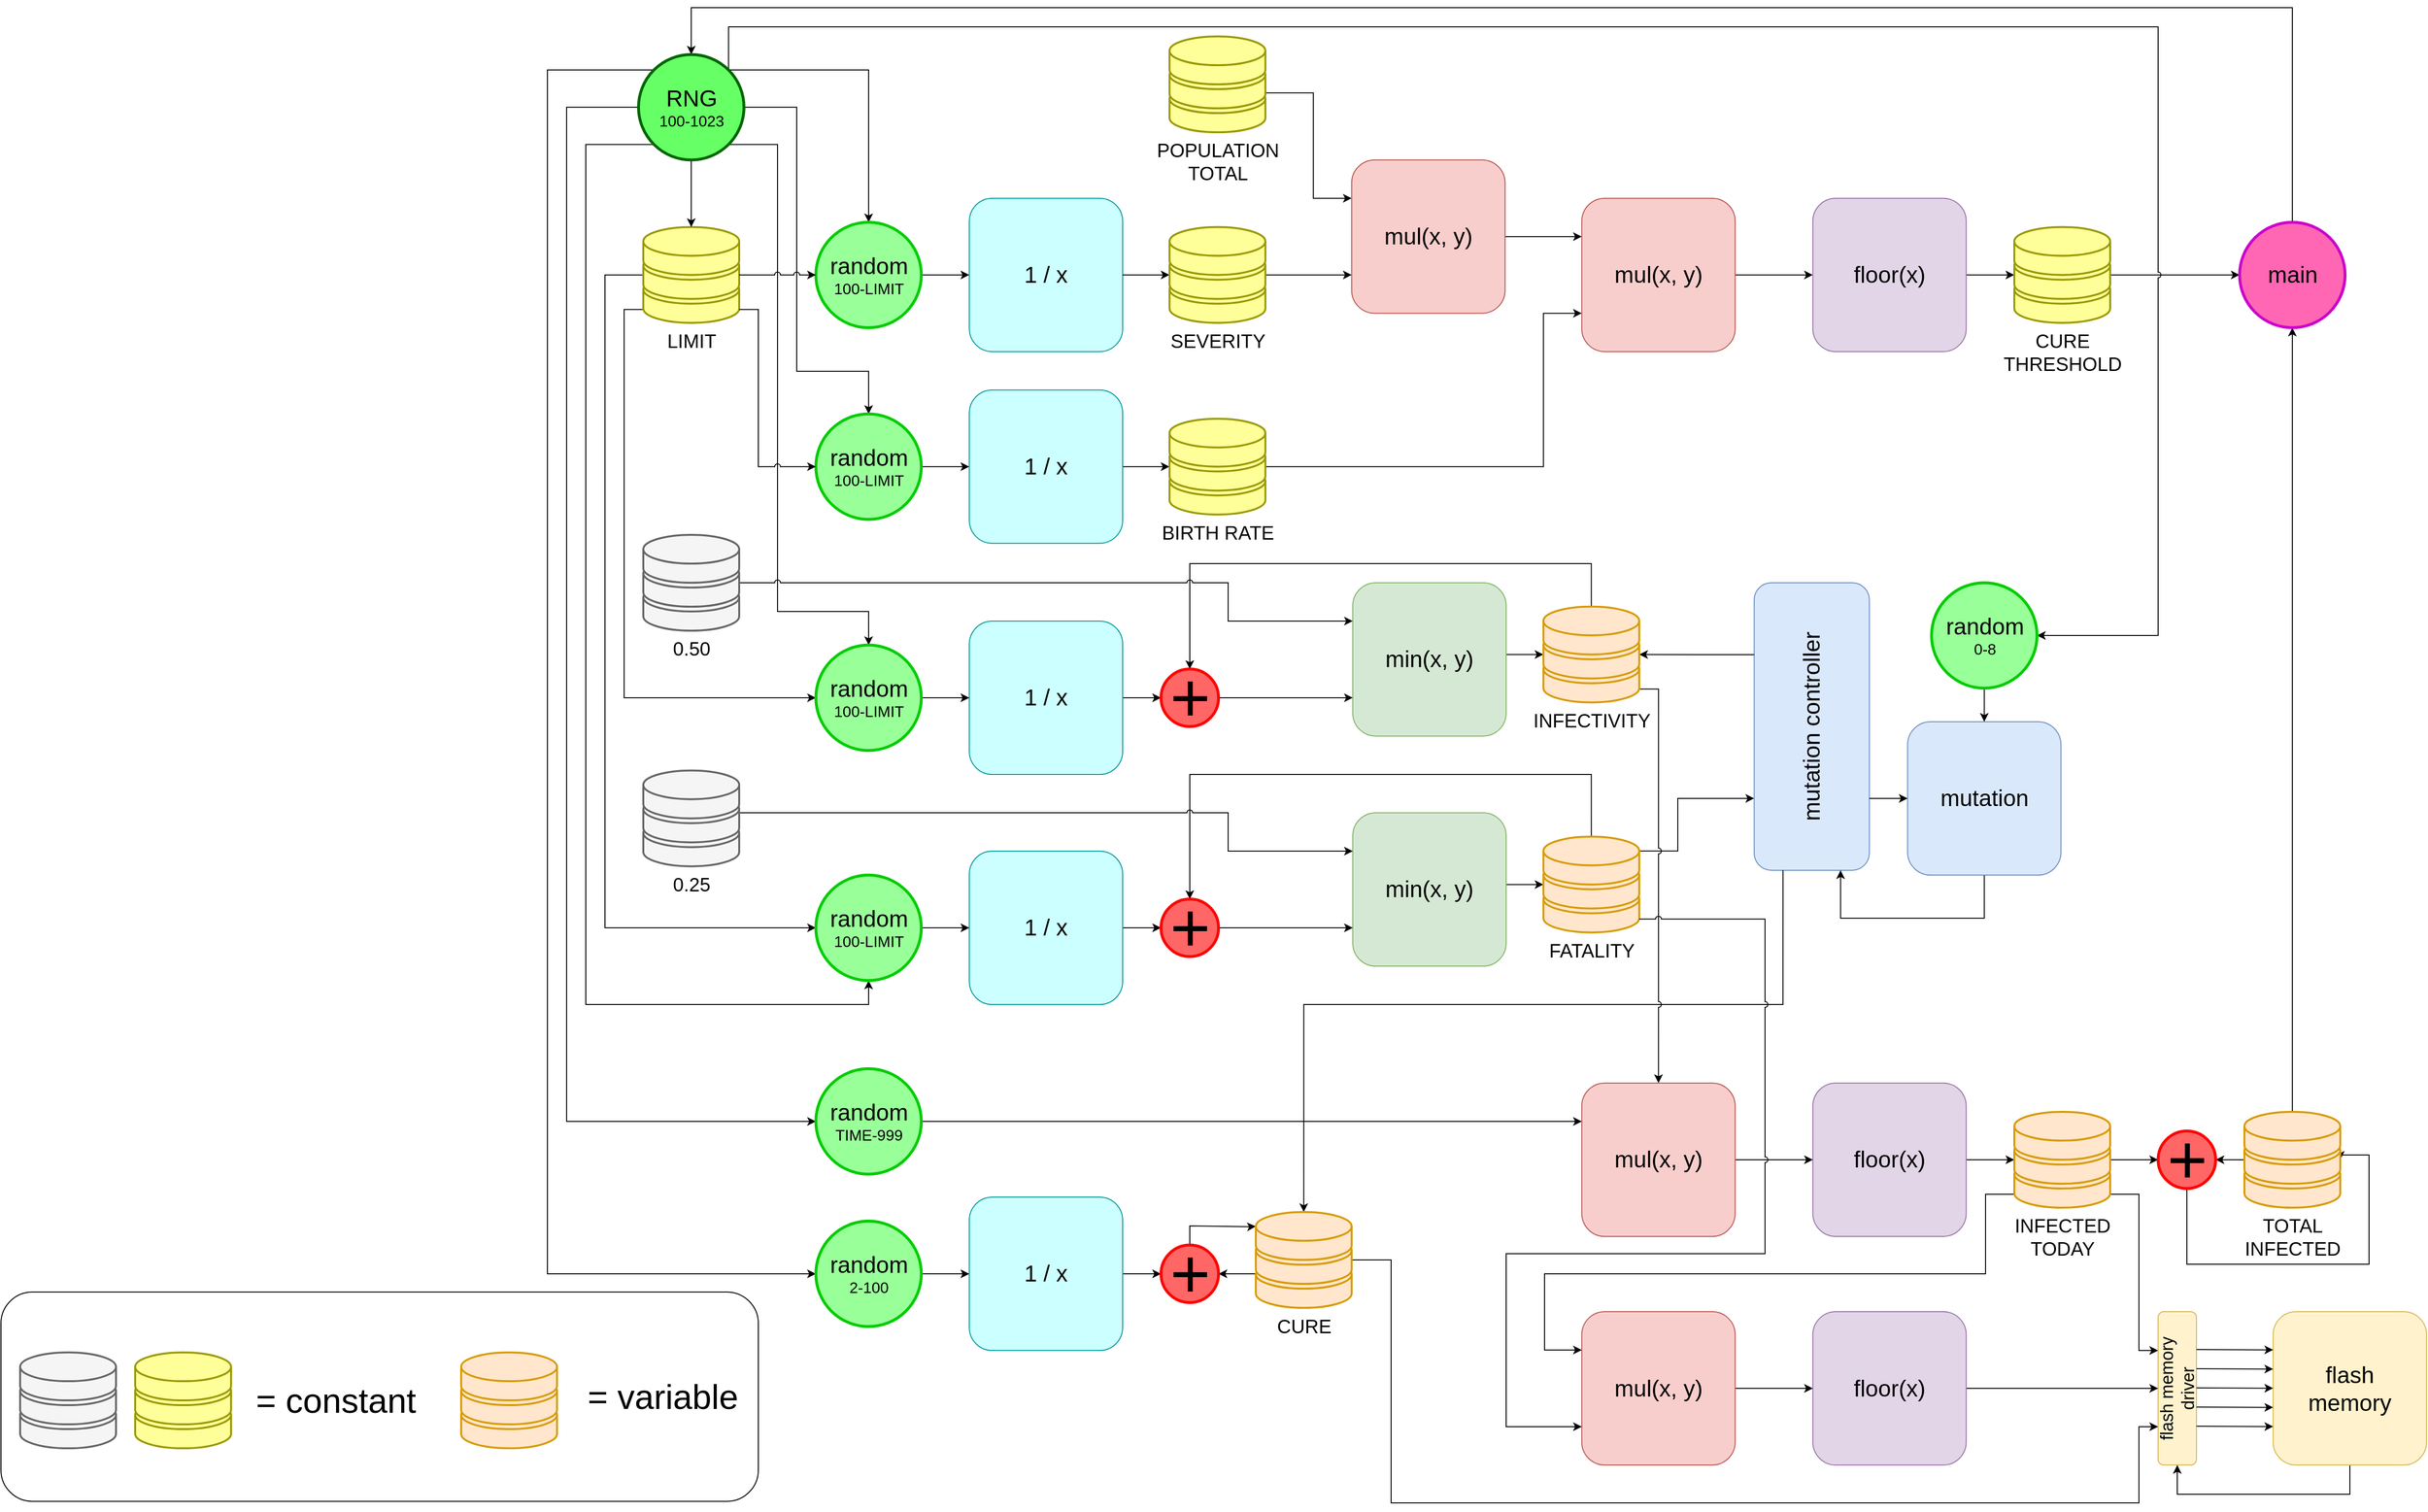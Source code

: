 <mxfile version="12.6.5" type="device"><diagram name="Page-1" id="e56a1550-8fbb-45ad-956c-1786394a9013"><mxGraphModel dx="4655" dy="2063" grid="1" gridSize="10" guides="1" tooltips="1" connect="1" arrows="1" fold="1" page="1" pageScale="1" pageWidth="1100" pageHeight="850" background="#ffffff" math="0" shadow="0"><root><mxCell id="0"/><mxCell id="1" parent="0"/><mxCell id="3B4osz8SdGGkY7nTmHvU-7" value="" style="rounded=1;whiteSpace=wrap;html=1;" parent="1" vertex="1"><mxGeometry x="-530" y="1380" width="790" height="218.36" as="geometry"/></mxCell><mxCell id="XnqQiqlEkoQonZ91fanc-149" style="edgeStyle=orthogonalEdgeStyle;rounded=0;jumpStyle=arc;orthogonalLoop=1;jettySize=auto;html=1;exitX=1;exitY=0.15;exitDx=0;exitDy=0;entryX=0;entryY=0.75;entryDx=0;entryDy=0;exitPerimeter=0;" parent="1" source="Aix3yjKiYtMsXv9S9Mhn-30" target="XnqQiqlEkoQonZ91fanc-95" edge="1"><mxGeometry relative="1" as="geometry"><mxPoint x="1188.83" y="954.96" as="sourcePoint"/><Array as="points"><mxPoint x="1219" y="920"/><mxPoint x="1219" y="865"/></Array></mxGeometry></mxCell><mxCell id="XnqQiqlEkoQonZ91fanc-129" value="&lt;font style=&quot;font-size: 18px&quot;&gt;flash memory driver&lt;/font&gt;" style="rounded=1;whiteSpace=wrap;html=1;strokeColor=#d6b656;horizontal=0;fillColor=#fff2cc;" parent="1" vertex="1"><mxGeometry x="1720" y="1400.53" width="40" height="160" as="geometry"/></mxCell><mxCell id="XnqQiqlEkoQonZ91fanc-95" value="&lt;font style=&quot;font-size: 24px&quot;&gt;mutation controller&lt;/font&gt;" style="rounded=1;whiteSpace=wrap;html=1;strokeColor=#6c8ebf;horizontal=0;fillColor=#dae8fc;" parent="1" vertex="1"><mxGeometry x="1298.69" y="639.96" width="120.14" height="300" as="geometry"/></mxCell><mxCell id="Rb0bzob2_ngG_hteBXKm-30" style="edgeStyle=orthogonalEdgeStyle;rounded=0;orthogonalLoop=1;jettySize=auto;html=1;exitX=1;exitY=0.5;exitDx=0;exitDy=0;entryX=0;entryY=0.5;entryDx=0;entryDy=0;" parent="1" source="N9gOWPG3bcZSmTcx3eN3-1" target="XnqQiqlEkoQonZ91fanc-129" edge="1"><mxGeometry relative="1" as="geometry"><mxPoint x="1995" y="1476.53" as="targetPoint"/></mxGeometry></mxCell><mxCell id="N9gOWPG3bcZSmTcx3eN3-1" value="&lt;font style=&quot;font-size: 24px&quot;&gt;floor(x)&lt;/font&gt;" style="rounded=1;whiteSpace=wrap;html=1;fillColor=#e1d5e7;strokeColor=#9673a6;" parent="1" vertex="1"><mxGeometry x="1359.86" y="1400.53" width="160" height="160" as="geometry"/></mxCell><mxCell id="N9gOWPG3bcZSmTcx3eN3-3" value="&lt;font style=&quot;font-size: 24px&quot;&gt;1 / x&lt;/font&gt;" style="rounded=1;whiteSpace=wrap;html=1;fillColor=#CCFFFF;strokeColor=#009999;" parent="1" vertex="1"><mxGeometry x="480" y="238.86" width="160" height="160" as="geometry"/></mxCell><mxCell id="XnqQiqlEkoQonZ91fanc-93" style="edgeStyle=orthogonalEdgeStyle;rounded=0;jumpStyle=none;orthogonalLoop=1;jettySize=auto;html=1;exitX=1;exitY=0.5;exitDx=0;exitDy=0;entryX=0;entryY=0.5;entryDx=0;entryDy=0;entryPerimeter=0;" parent="1" source="N9gOWPG3bcZSmTcx3eN3-4" target="Aix3yjKiYtMsXv9S9Mhn-29" edge="1"><mxGeometry relative="1" as="geometry"><mxPoint x="1108.83" y="714.86" as="targetPoint"/><Array as="points"><mxPoint x="1039.83" y="715"/></Array></mxGeometry></mxCell><mxCell id="N9gOWPG3bcZSmTcx3eN3-4" value="&lt;font style=&quot;font-size: 24px&quot;&gt;min(x, y)&lt;/font&gt;" style="rounded=1;whiteSpace=wrap;html=1;fillColor=#d5e8d4;strokeColor=#82b366;" parent="1" vertex="1"><mxGeometry x="880.0" y="639.96" width="160" height="160" as="geometry"/></mxCell><mxCell id="Rb0bzob2_ngG_hteBXKm-36" style="edgeStyle=orthogonalEdgeStyle;rounded=0;orthogonalLoop=1;jettySize=auto;html=1;exitX=1;exitY=0.5;exitDx=0;exitDy=0;entryX=0;entryY=0.5;entryDx=0;entryDy=0;" parent="1" source="N9gOWPG3bcZSmTcx3eN3-5" target="XnqQiqlEkoQonZ91fanc-35" edge="1"><mxGeometry relative="1" as="geometry"><mxPoint x="1518.86" y="308.86" as="targetPoint"/></mxGeometry></mxCell><mxCell id="N9gOWPG3bcZSmTcx3eN3-5" value="&lt;font style=&quot;font-size: 24px&quot;&gt;mul(x, y)&lt;/font&gt;" style="rounded=1;whiteSpace=wrap;html=1;fillColor=#f8cecc;strokeColor=#b85450;" parent="1" vertex="1"><mxGeometry x="1118.86" y="238.86" width="160" height="160" as="geometry"/></mxCell><mxCell id="Rb0bzob2_ngG_hteBXKm-56" style="edgeStyle=orthogonalEdgeStyle;rounded=0;orthogonalLoop=1;jettySize=auto;html=1;exitX=0;exitY=0.25;exitDx=0;exitDy=0;entryX=1;entryY=0.5;entryDx=0;entryDy=0;entryPerimeter=0;" parent="1" source="XnqQiqlEkoQonZ91fanc-95" target="Aix3yjKiYtMsXv9S9Mhn-29" edge="1"><mxGeometry relative="1" as="geometry"><mxPoint x="1188.83" y="690.86" as="targetPoint"/></mxGeometry></mxCell><mxCell id="XnqQiqlEkoQonZ91fanc-90" style="edgeStyle=orthogonalEdgeStyle;rounded=0;jumpStyle=none;orthogonalLoop=1;jettySize=auto;html=1;exitX=0.25;exitY=1;exitDx=0;exitDy=0;entryX=0.5;entryY=0;entryDx=0;entryDy=0;entryPerimeter=0;" parent="1" source="XnqQiqlEkoQonZ91fanc-95" target="Aix3yjKiYtMsXv9S9Mhn-44" edge="1"><mxGeometry relative="1" as="geometry"><Array as="points"><mxPoint x="1329" y="1080"/><mxPoint x="829" y="1080"/></Array><mxPoint x="1773" y="1585.53" as="targetPoint"/></mxGeometry></mxCell><mxCell id="XnqQiqlEkoQonZ91fanc-148" style="edgeStyle=orthogonalEdgeStyle;rounded=0;jumpStyle=arc;orthogonalLoop=1;jettySize=auto;html=1;exitX=0.5;exitY=1;exitDx=0;exitDy=0;entryX=0.75;entryY=1;entryDx=0;entryDy=0;" parent="1" source="N9gOWPG3bcZSmTcx3eN3-6" target="XnqQiqlEkoQonZ91fanc-95" edge="1"><mxGeometry relative="1" as="geometry"><Array as="points"><mxPoint x="1539" y="990"/><mxPoint x="1389" y="990"/></Array></mxGeometry></mxCell><mxCell id="N9gOWPG3bcZSmTcx3eN3-6" value="&lt;font style=&quot;font-size: 24px&quot;&gt;mutation&lt;/font&gt;" style="rounded=1;whiteSpace=wrap;html=1;fillColor=#dae8fc;strokeColor=#6c8ebf;" parent="1" vertex="1"><mxGeometry x="1458.69" y="785.0" width="160" height="160" as="geometry"/></mxCell><mxCell id="Rb0bzob2_ngG_hteBXKm-71" style="edgeStyle=orthogonalEdgeStyle;rounded=0;orthogonalLoop=1;jettySize=auto;html=1;exitX=0.5;exitY=1;exitDx=0;exitDy=0;entryX=0.5;entryY=1;entryDx=0;entryDy=0;" parent="1" source="N9gOWPG3bcZSmTcx3eN3-7" target="XnqQiqlEkoQonZ91fanc-129" edge="1"><mxGeometry relative="1" as="geometry"><mxPoint x="2280" y="1476.53" as="targetPoint"/><Array as="points"><mxPoint x="1920" y="1591"/><mxPoint x="1740" y="1591"/></Array></mxGeometry></mxCell><mxCell id="N9gOWPG3bcZSmTcx3eN3-7" value="&lt;font&gt;&lt;font style=&quot;font-size: 24px&quot;&gt;flash&lt;br&gt;memory&lt;/font&gt;&lt;br&gt;&lt;/font&gt;" style="rounded=1;whiteSpace=wrap;html=1;fillColor=#fff2cc;strokeColor=#d6b656;" parent="1" vertex="1"><mxGeometry x="1840" y="1400.53" width="160" height="160" as="geometry"/></mxCell><mxCell id="Rb0bzob2_ngG_hteBXKm-58" value="" style="endArrow=classic;html=1;" parent="1" edge="1"><mxGeometry width="50" height="50" relative="1" as="geometry"><mxPoint x="1760" y="1440.03" as="sourcePoint"/><mxPoint x="1840" y="1440.36" as="targetPoint"/></mxGeometry></mxCell><mxCell id="Rb0bzob2_ngG_hteBXKm-60" value="" style="endArrow=classic;html=1;" parent="1" edge="1"><mxGeometry width="50" height="50" relative="1" as="geometry"><mxPoint x="1760" y="1460.03" as="sourcePoint"/><mxPoint x="1840" y="1460.36" as="targetPoint"/></mxGeometry></mxCell><mxCell id="Rb0bzob2_ngG_hteBXKm-62" value="" style="endArrow=classic;html=1;" parent="1" edge="1"><mxGeometry width="50" height="50" relative="1" as="geometry"><mxPoint x="1760" y="1480.03" as="sourcePoint"/><mxPoint x="1840" y="1480.36" as="targetPoint"/></mxGeometry></mxCell><mxCell id="Rb0bzob2_ngG_hteBXKm-64" value="" style="endArrow=classic;html=1;" parent="1" edge="1"><mxGeometry width="50" height="50" relative="1" as="geometry"><mxPoint x="1760" y="1500.03" as="sourcePoint"/><mxPoint x="1840" y="1500.36" as="targetPoint"/></mxGeometry></mxCell><mxCell id="Rb0bzob2_ngG_hteBXKm-66" value="" style="endArrow=classic;html=1;" parent="1" edge="1"><mxGeometry width="50" height="50" relative="1" as="geometry"><mxPoint x="1760" y="1520.03" as="sourcePoint"/><mxPoint x="1840" y="1520.36" as="targetPoint"/></mxGeometry></mxCell><mxCell id="VFfc0bLq0n9c3t2Q1W8Z-209" style="edgeStyle=orthogonalEdgeStyle;rounded=0;orthogonalLoop=1;jettySize=auto;html=1;exitX=1;exitY=0.5;exitDx=0;exitDy=0;entryX=0;entryY=0.5;entryDx=0;entryDy=0;entryPerimeter=0;" parent="1" source="VFfc0bLq0n9c3t2Q1W8Z-210" target="Aix3yjKiYtMsXv9S9Mhn-38" edge="1"><mxGeometry relative="1" as="geometry"><mxPoint x="753.86" y="508.86" as="targetPoint"/></mxGeometry></mxCell><mxCell id="VFfc0bLq0n9c3t2Q1W8Z-210" value="&lt;font style=&quot;font-size: 24px&quot;&gt;1 / x&lt;/font&gt;" style="rounded=1;whiteSpace=wrap;html=1;fillColor=#CCFFFF;strokeColor=#009999;" parent="1" vertex="1"><mxGeometry x="480" y="438.86" width="160" height="160" as="geometry"/></mxCell><mxCell id="XnqQiqlEkoQonZ91fanc-61" style="edgeStyle=orthogonalEdgeStyle;rounded=0;jumpStyle=arc;orthogonalLoop=1;jettySize=auto;html=1;exitX=1;exitY=0.5;exitDx=0;exitDy=0;entryX=0;entryY=0.5;entryDx=0;entryDy=0;" parent="1" source="VFfc0bLq0n9c3t2Q1W8Z-215" target="7U4v6PDNknEUs69sQiAt-11" edge="1"><mxGeometry relative="1" as="geometry"/></mxCell><mxCell id="VFfc0bLq0n9c3t2Q1W8Z-215" value="&lt;font style=&quot;font-size: 24px&quot;&gt;1 / x&lt;/font&gt;" style="rounded=1;whiteSpace=wrap;html=1;fillColor=#CCFFFF;strokeColor=#009999;" parent="1" vertex="1"><mxGeometry x="480" y="680.0" width="160" height="160" as="geometry"/></mxCell><mxCell id="VFfc0bLq0n9c3t2Q1W8Z-224" style="edgeStyle=orthogonalEdgeStyle;rounded=0;orthogonalLoop=1;jettySize=auto;html=1;exitX=1;exitY=0.5;exitDx=0;exitDy=0;entryX=0;entryY=0.5;entryDx=0;entryDy=0;" parent="1" source="VFfc0bLq0n9c3t2Q1W8Z-225" target="7U4v6PDNknEUs69sQiAt-15" edge="1"><mxGeometry relative="1" as="geometry"><mxPoint x="670.0" y="1387.53" as="targetPoint"/></mxGeometry></mxCell><mxCell id="VFfc0bLq0n9c3t2Q1W8Z-225" value="&lt;font style=&quot;font-size: 24px&quot;&gt;1 / x&lt;/font&gt;" style="rounded=1;whiteSpace=wrap;html=1;fillColor=#CCFFFF;strokeColor=#009999;" parent="1" vertex="1"><mxGeometry x="480" y="1281" width="160" height="160" as="geometry"/></mxCell><mxCell id="XnqQiqlEkoQonZ91fanc-12" style="edgeStyle=orthogonalEdgeStyle;rounded=0;orthogonalLoop=1;jettySize=auto;html=1;entryX=0;entryY=0.5;entryDx=0;entryDy=0;exitX=1;exitY=0.5;exitDx=0;exitDy=0;" parent="1" source="Aix3yjKiYtMsXv9S9Mhn-25" target="VFfc0bLq0n9c3t2Q1W8Z-210" edge="1"><mxGeometry relative="1" as="geometry"><mxPoint x="408.86" y="508.86" as="targetPoint"/><mxPoint x="333.86" y="508.86" as="sourcePoint"/><Array as="points"/></mxGeometry></mxCell><mxCell id="XnqQiqlEkoQonZ91fanc-32" style="edgeStyle=orthogonalEdgeStyle;rounded=0;orthogonalLoop=1;jettySize=auto;html=1;exitX=1;exitY=0.5;exitDx=0;exitDy=0;entryX=0;entryY=0.25;entryDx=0;entryDy=0;exitPerimeter=0;" parent="1" source="Aix3yjKiYtMsXv9S9Mhn-40" target="XnqQiqlEkoQonZ91fanc-26" edge="1"><mxGeometry relative="1" as="geometry"><Array as="points"><mxPoint x="838.86" y="128.86"/><mxPoint x="838.86" y="238.86"/></Array><mxPoint x="778.86" y="128.86" as="sourcePoint"/></mxGeometry></mxCell><mxCell id="XnqQiqlEkoQonZ91fanc-33" style="edgeStyle=orthogonalEdgeStyle;rounded=0;orthogonalLoop=1;jettySize=auto;html=1;exitX=1;exitY=0.5;exitDx=0;exitDy=0;entryX=0;entryY=0.25;entryDx=0;entryDy=0;" parent="1" source="XnqQiqlEkoQonZ91fanc-26" target="N9gOWPG3bcZSmTcx3eN3-5" edge="1"><mxGeometry relative="1" as="geometry"/></mxCell><mxCell id="XnqQiqlEkoQonZ91fanc-26" value="&lt;font style=&quot;font-size: 24px&quot;&gt;mul(x, y)&lt;/font&gt;" style="rounded=1;whiteSpace=wrap;html=1;fillColor=#f8cecc;strokeColor=#b85450;" parent="1" vertex="1"><mxGeometry x="878.86" y="198.86" width="160" height="160" as="geometry"/></mxCell><mxCell id="XnqQiqlEkoQonZ91fanc-29" value="" style="endArrow=classic;html=1;entryX=0;entryY=0.5;entryDx=0;entryDy=0;exitX=1;exitY=0.5;exitDx=0;exitDy=0;entryPerimeter=0;" parent="1" source="N9gOWPG3bcZSmTcx3eN3-3" target="Aix3yjKiYtMsXv9S9Mhn-36" edge="1"><mxGeometry width="50" height="50" relative="1" as="geometry"><mxPoint x="883.86" y="308.86" as="sourcePoint"/><mxPoint x="1003.86" y="308.86" as="targetPoint"/></mxGeometry></mxCell><mxCell id="XnqQiqlEkoQonZ91fanc-34" style="edgeStyle=orthogonalEdgeStyle;rounded=0;orthogonalLoop=1;jettySize=auto;html=1;exitX=1;exitY=0.5;exitDx=0;exitDy=0;entryX=0;entryY=0.5;entryDx=0;entryDy=0;entryPerimeter=0;" parent="1" source="XnqQiqlEkoQonZ91fanc-35" target="Aix3yjKiYtMsXv9S9Mhn-41" edge="1"><mxGeometry relative="1" as="geometry"><mxPoint x="1618.86" y="308.86" as="targetPoint"/></mxGeometry></mxCell><mxCell id="XnqQiqlEkoQonZ91fanc-35" value="&lt;font style=&quot;font-size: 24px&quot;&gt;floor(x)&lt;/font&gt;" style="rounded=1;whiteSpace=wrap;html=1;fillColor=#e1d5e7;strokeColor=#9673a6;" parent="1" vertex="1"><mxGeometry x="1359.86" y="238.86" width="160" height="160" as="geometry"/></mxCell><mxCell id="XnqQiqlEkoQonZ91fanc-63" style="edgeStyle=orthogonalEdgeStyle;rounded=0;jumpStyle=arc;orthogonalLoop=1;jettySize=auto;html=1;exitX=1;exitY=0.5;exitDx=0;exitDy=0;entryX=0;entryY=0.75;entryDx=0;entryDy=0;" parent="1" source="7U4v6PDNknEUs69sQiAt-11" target="N9gOWPG3bcZSmTcx3eN3-4" edge="1"><mxGeometry relative="1" as="geometry"/></mxCell><mxCell id="XnqQiqlEkoQonZ91fanc-64" style="edgeStyle=orthogonalEdgeStyle;rounded=0;orthogonalLoop=1;jettySize=auto;html=1;exitX=0.5;exitY=0;exitDx=0;exitDy=0;entryX=0.5;entryY=0;entryDx=0;entryDy=0;exitPerimeter=0;" parent="1" source="Aix3yjKiYtMsXv9S9Mhn-30" target="7U4v6PDNknEUs69sQiAt-14" edge="1"><mxGeometry relative="1" as="geometry"><mxPoint x="760.03" y="977.74" as="targetPoint"/><Array as="points"><mxPoint x="1129" y="840"/><mxPoint x="710" y="840"/></Array><mxPoint x="1090" y="894.96" as="sourcePoint"/></mxGeometry></mxCell><mxCell id="XnqQiqlEkoQonZ91fanc-89" style="edgeStyle=orthogonalEdgeStyle;rounded=0;jumpStyle=none;orthogonalLoop=1;jettySize=auto;html=1;exitX=1;exitY=0.5;exitDx=0;exitDy=0;entryX=0;entryY=0.5;entryDx=0;entryDy=0;entryPerimeter=0;" parent="1" source="XnqQiqlEkoQonZ91fanc-65" target="Aix3yjKiYtMsXv9S9Mhn-30" edge="1"><mxGeometry relative="1" as="geometry"><mxPoint x="1108.83" y="954.96" as="targetPoint"/><Array as="points"><mxPoint x="1039.83" y="955"/></Array></mxGeometry></mxCell><mxCell id="XnqQiqlEkoQonZ91fanc-65" value="&lt;font style=&quot;font-size: 24px&quot;&gt;min(x, y)&lt;/font&gt;" style="rounded=1;whiteSpace=wrap;html=1;fillColor=#d5e8d4;strokeColor=#82b366;" parent="1" vertex="1"><mxGeometry x="880.0" y="880" width="160" height="160" as="geometry"/></mxCell><mxCell id="XnqQiqlEkoQonZ91fanc-67" style="edgeStyle=orthogonalEdgeStyle;rounded=0;jumpStyle=arc;orthogonalLoop=1;jettySize=auto;html=1;exitX=1;exitY=0.5;exitDx=0;exitDy=0;entryX=0;entryY=0.5;entryDx=0;entryDy=0;" parent="1" source="XnqQiqlEkoQonZ91fanc-68" target="7U4v6PDNknEUs69sQiAt-14" edge="1"><mxGeometry relative="1" as="geometry"/></mxCell><mxCell id="XnqQiqlEkoQonZ91fanc-68" value="&lt;font style=&quot;font-size: 24px&quot;&gt;1 / x&lt;/font&gt;" style="rounded=1;whiteSpace=wrap;html=1;fillColor=#CCFFFF;strokeColor=#009999;" parent="1" vertex="1"><mxGeometry x="480" y="920" width="160" height="160" as="geometry"/></mxCell><mxCell id="XnqQiqlEkoQonZ91fanc-75" style="edgeStyle=orthogonalEdgeStyle;rounded=0;jumpStyle=arc;orthogonalLoop=1;jettySize=auto;html=1;exitX=1;exitY=0.5;exitDx=0;exitDy=0;entryX=0;entryY=0.75;entryDx=0;entryDy=0;" parent="1" source="7U4v6PDNknEUs69sQiAt-14" target="XnqQiqlEkoQonZ91fanc-65" edge="1"><mxGeometry relative="1" as="geometry"/></mxCell><mxCell id="XnqQiqlEkoQonZ91fanc-86" style="edgeStyle=orthogonalEdgeStyle;rounded=0;jumpStyle=arc;orthogonalLoop=1;jettySize=auto;html=1;entryX=1;entryY=0.5;entryDx=0;entryDy=0;" parent="1" source="Aix3yjKiYtMsXv9S9Mhn-44" target="7U4v6PDNknEUs69sQiAt-15" edge="1"><mxGeometry relative="1" as="geometry"><mxPoint x="1013" y="1423.7" as="sourcePoint"/><Array as="points"><mxPoint x="770" y="1361"/><mxPoint x="770" y="1361"/></Array></mxGeometry></mxCell><mxCell id="XnqQiqlEkoQonZ91fanc-144" style="edgeStyle=orthogonalEdgeStyle;rounded=0;jumpStyle=arc;orthogonalLoop=1;jettySize=auto;html=1;exitX=1;exitY=0.5;exitDx=0;exitDy=0;entryX=0;entryY=0.75;entryDx=0;entryDy=0;exitPerimeter=0;" parent="1" source="Aix3yjKiYtMsXv9S9Mhn-44" target="XnqQiqlEkoQonZ91fanc-129" edge="1"><mxGeometry relative="1" as="geometry"><Array as="points"><mxPoint x="920" y="1346"/><mxPoint x="920" y="1600"/><mxPoint x="1700" y="1600"/><mxPoint x="1700" y="1520"/></Array><mxPoint x="1813" y="1686.53" as="sourcePoint"/></mxGeometry></mxCell><mxCell id="XnqQiqlEkoQonZ91fanc-87" style="edgeStyle=orthogonalEdgeStyle;rounded=0;jumpStyle=arc;orthogonalLoop=1;jettySize=auto;html=1;exitX=0.5;exitY=0;exitDx=0;exitDy=0;entryX=0;entryY=0.15;entryDx=0;entryDy=0;entryPerimeter=0;" parent="1" source="7U4v6PDNknEUs69sQiAt-15" target="Aix3yjKiYtMsXv9S9Mhn-44" edge="1"><mxGeometry relative="1" as="geometry"><mxPoint x="1053" y="1387.7" as="targetPoint"/><Array as="points"><mxPoint x="710" y="1311"/><mxPoint x="750" y="1311"/><mxPoint x="750" y="1312"/><mxPoint x="770" y="1312"/></Array></mxGeometry></mxCell><mxCell id="XnqQiqlEkoQonZ91fanc-94" style="edgeStyle=orthogonalEdgeStyle;rounded=0;jumpStyle=none;orthogonalLoop=1;jettySize=auto;html=1;exitX=0.5;exitY=0;exitDx=0;exitDy=0;entryX=0.5;entryY=0;entryDx=0;entryDy=0;exitPerimeter=0;" parent="1" source="Aix3yjKiYtMsXv9S9Mhn-29" target="7U4v6PDNknEUs69sQiAt-11" edge="1"><mxGeometry relative="1" as="geometry"><Array as="points"><mxPoint x="1129" y="620"/><mxPoint x="710" y="620"/></Array><mxPoint x="1090" y="654.86" as="sourcePoint"/></mxGeometry></mxCell><mxCell id="XnqQiqlEkoQonZ91fanc-119" style="edgeStyle=orthogonalEdgeStyle;rounded=0;jumpStyle=arc;orthogonalLoop=1;jettySize=auto;html=1;exitX=1;exitY=0.86;exitDx=0;exitDy=0;entryX=0.5;entryY=0;entryDx=0;entryDy=0;exitPerimeter=0;" parent="1" source="Aix3yjKiYtMsXv9S9Mhn-29" target="XnqQiqlEkoQonZ91fanc-124" edge="1"><mxGeometry relative="1" as="geometry"><mxPoint x="1130" y="738.86" as="sourcePoint"/><Array as="points"><mxPoint x="1199" y="751"/></Array></mxGeometry></mxCell><mxCell id="XnqQiqlEkoQonZ91fanc-96" style="edgeStyle=orthogonalEdgeStyle;rounded=0;jumpStyle=none;orthogonalLoop=1;jettySize=auto;html=1;exitX=1;exitY=0.75;exitDx=0;exitDy=0;entryX=0;entryY=0.5;entryDx=0;entryDy=0;" parent="1" source="XnqQiqlEkoQonZ91fanc-95" target="N9gOWPG3bcZSmTcx3eN3-6" edge="1"><mxGeometry relative="1" as="geometry"/></mxCell><mxCell id="XnqQiqlEkoQonZ91fanc-118" style="edgeStyle=orthogonalEdgeStyle;rounded=0;jumpStyle=none;orthogonalLoop=1;jettySize=auto;html=1;exitX=1;exitY=0.5;exitDx=0;exitDy=0;entryX=0;entryY=0.5;entryDx=0;entryDy=0;" parent="1" source="XnqQiqlEkoQonZ91fanc-99" target="N9gOWPG3bcZSmTcx3eN3-1" edge="1"><mxGeometry relative="1" as="geometry"/></mxCell><mxCell id="XnqQiqlEkoQonZ91fanc-99" value="&lt;font style=&quot;font-size: 24px&quot;&gt;mul(x, y)&lt;/font&gt;" style="rounded=1;whiteSpace=wrap;html=1;fillColor=#f8cecc;strokeColor=#b85450;" parent="1" vertex="1"><mxGeometry x="1118.86" y="1400.53" width="160" height="160" as="geometry"/></mxCell><mxCell id="XnqQiqlEkoQonZ91fanc-130" style="edgeStyle=orthogonalEdgeStyle;rounded=0;jumpStyle=arc;orthogonalLoop=1;jettySize=auto;html=1;exitX=1;exitY=0.5;exitDx=0;exitDy=0;entryX=0;entryY=0.5;entryDx=0;entryDy=0;entryPerimeter=0;" parent="1" source="XnqQiqlEkoQonZ91fanc-121" target="Aix3yjKiYtMsXv9S9Mhn-42" edge="1"><mxGeometry relative="1" as="geometry"/></mxCell><mxCell id="XnqQiqlEkoQonZ91fanc-121" value="&lt;font style=&quot;font-size: 24px&quot;&gt;floor(x)&lt;/font&gt;" style="rounded=1;whiteSpace=wrap;html=1;fillColor=#e1d5e7;strokeColor=#9673a6;" parent="1" vertex="1"><mxGeometry x="1359.86" y="1162" width="160" height="160" as="geometry"/></mxCell><mxCell id="XnqQiqlEkoQonZ91fanc-123" style="edgeStyle=orthogonalEdgeStyle;rounded=0;jumpStyle=none;orthogonalLoop=1;jettySize=auto;html=1;exitX=1;exitY=0.5;exitDx=0;exitDy=0;entryX=0;entryY=0.5;entryDx=0;entryDy=0;" parent="1" source="XnqQiqlEkoQonZ91fanc-124" target="XnqQiqlEkoQonZ91fanc-121" edge="1"><mxGeometry relative="1" as="geometry"/></mxCell><mxCell id="XnqQiqlEkoQonZ91fanc-124" value="&lt;font style=&quot;font-size: 24px&quot;&gt;mul(x, y)&lt;/font&gt;" style="rounded=1;whiteSpace=wrap;html=1;fillColor=#f8cecc;strokeColor=#b85450;" parent="1" vertex="1"><mxGeometry x="1118.86" y="1162.0" width="160" height="160" as="geometry"/></mxCell><mxCell id="XnqQiqlEkoQonZ91fanc-125" value="" style="endArrow=classic;html=1;entryX=0;entryY=0.25;entryDx=0;entryDy=0;exitX=1;exitY=0.5;exitDx=0;exitDy=0;" parent="1" source="Aix3yjKiYtMsXv9S9Mhn-45" target="XnqQiqlEkoQonZ91fanc-124" edge="1"><mxGeometry width="50" height="50" relative="1" as="geometry"><mxPoint x="1250" y="1196.53" as="sourcePoint"/><mxPoint x="1460" y="1195.35" as="targetPoint"/></mxGeometry></mxCell><mxCell id="XnqQiqlEkoQonZ91fanc-132" style="edgeStyle=orthogonalEdgeStyle;rounded=0;jumpStyle=arc;orthogonalLoop=1;jettySize=auto;html=1;exitX=0;exitY=0.86;exitDx=0;exitDy=0;entryX=0;entryY=0.25;entryDx=0;entryDy=0;exitPerimeter=0;" parent="1" source="Aix3yjKiYtMsXv9S9Mhn-42" target="XnqQiqlEkoQonZ91fanc-99" edge="1"><mxGeometry relative="1" as="geometry"><Array as="points"><mxPoint x="1540" y="1278"/><mxPoint x="1540" y="1361"/><mxPoint x="1080" y="1361"/><mxPoint x="1080" y="1440"/></Array></mxGeometry></mxCell><mxCell id="XnqQiqlEkoQonZ91fanc-133" style="edgeStyle=orthogonalEdgeStyle;rounded=0;jumpStyle=arc;orthogonalLoop=1;jettySize=auto;html=1;exitX=1;exitY=0.86;exitDx=0;exitDy=0;entryX=0;entryY=0.25;entryDx=0;entryDy=0;exitPerimeter=0;" parent="1" source="Aix3yjKiYtMsXv9S9Mhn-42" target="XnqQiqlEkoQonZ91fanc-129" edge="1"><mxGeometry relative="1" as="geometry"><Array as="points"><mxPoint x="1700" y="1278"/><mxPoint x="1700" y="1441"/><mxPoint x="1720" y="1441"/></Array></mxGeometry></mxCell><mxCell id="XnqQiqlEkoQonZ91fanc-139" style="edgeStyle=orthogonalEdgeStyle;rounded=0;jumpStyle=arc;orthogonalLoop=1;jettySize=auto;html=1;exitX=1;exitY=0.5;exitDx=0;exitDy=0;entryX=0;entryY=0.5;entryDx=0;entryDy=0;exitPerimeter=0;" parent="1" source="Aix3yjKiYtMsXv9S9Mhn-42" target="7U4v6PDNknEUs69sQiAt-17" edge="1"><mxGeometry relative="1" as="geometry"/></mxCell><mxCell id="XnqQiqlEkoQonZ91fanc-142" style="edgeStyle=orthogonalEdgeStyle;rounded=0;jumpStyle=arc;orthogonalLoop=1;jettySize=auto;html=1;exitX=0;exitY=0.5;exitDx=0;exitDy=0;entryX=1;entryY=0.5;entryDx=0;entryDy=0;exitPerimeter=0;" parent="1" source="Aix3yjKiYtMsXv9S9Mhn-43" target="7U4v6PDNknEUs69sQiAt-17" edge="1"><mxGeometry relative="1" as="geometry"><mxPoint x="1970" y="1237.03" as="sourcePoint"/></mxGeometry></mxCell><mxCell id="XnqQiqlEkoQonZ91fanc-147" style="edgeStyle=orthogonalEdgeStyle;rounded=0;jumpStyle=arc;orthogonalLoop=1;jettySize=auto;html=1;exitX=0.5;exitY=0;exitDx=0;exitDy=0;entryX=0.5;entryY=1;entryDx=0;entryDy=0;exitPerimeter=0;" parent="1" source="Aix3yjKiYtMsXv9S9Mhn-43" target="7U4v6PDNknEUs69sQiAt-10" edge="1"><mxGeometry relative="1" as="geometry"><mxPoint x="2260" y="1136.03" as="sourcePoint"/></mxGeometry></mxCell><mxCell id="XnqQiqlEkoQonZ91fanc-151" value="" style="edgeStyle=orthogonalEdgeStyle;rounded=0;jumpStyle=arc;orthogonalLoop=1;jettySize=auto;html=1;entryX=0.5;entryY=0;entryDx=0;entryDy=0;exitX=0.5;exitY=1;exitDx=0;exitDy=0;" parent="1" source="Aix3yjKiYtMsXv9S9Mhn-46" target="N9gOWPG3bcZSmTcx3eN3-6" edge="1"><mxGeometry relative="1" as="geometry"><mxPoint x="1349.33" y="861.63" as="targetPoint"/><mxPoint x="1438.83" y="843.666" as="sourcePoint"/></mxGeometry></mxCell><mxCell id="XnqQiqlEkoQonZ91fanc-146" style="edgeStyle=orthogonalEdgeStyle;rounded=0;jumpStyle=arc;orthogonalLoop=1;jettySize=auto;html=1;exitX=0.5;exitY=1;exitDx=0;exitDy=0;entryX=1;entryY=0.5;entryDx=0;entryDy=0;entryPerimeter=0;" parent="1" source="7U4v6PDNknEUs69sQiAt-17" target="Aix3yjKiYtMsXv9S9Mhn-43" edge="1"><mxGeometry relative="1" as="geometry"><Array as="points"><mxPoint x="1750" y="1351"/><mxPoint x="1940" y="1351"/><mxPoint x="1940" y="1237"/><mxPoint x="1910" y="1237"/></Array><mxPoint x="2010" y="1297.03" as="targetPoint"/></mxGeometry></mxCell><mxCell id="7U4v6PDNknEUs69sQiAt-9" style="edgeStyle=orthogonalEdgeStyle;rounded=0;jumpStyle=arc;orthogonalLoop=1;jettySize=auto;html=1;exitX=0.5;exitY=0;exitDx=0;exitDy=0;entryX=0.5;entryY=0;entryDx=0;entryDy=0;" parent="1" source="7U4v6PDNknEUs69sQiAt-10" target="Aix3yjKiYtMsXv9S9Mhn-13" edge="1"><mxGeometry relative="1" as="geometry"><Array as="points"><mxPoint x="1860" y="40"/><mxPoint x="190" y="40"/></Array></mxGeometry></mxCell><mxCell id="XnqQiqlEkoQonZ91fanc-159" style="edgeStyle=orthogonalEdgeStyle;rounded=0;jumpStyle=arc;orthogonalLoop=1;jettySize=auto;html=1;exitX=1;exitY=0.5;exitDx=0;exitDy=0;entryX=0;entryY=0.5;entryDx=0;entryDy=0;exitPerimeter=0;" parent="1" source="Aix3yjKiYtMsXv9S9Mhn-41" target="7U4v6PDNknEUs69sQiAt-10" edge="1"><mxGeometry relative="1" as="geometry"><mxPoint x="2090" y="308.86" as="sourcePoint"/></mxGeometry></mxCell><mxCell id="Aix3yjKiYtMsXv9S9Mhn-53" style="edgeStyle=orthogonalEdgeStyle;rounded=0;jumpStyle=arc;orthogonalLoop=1;jettySize=auto;html=1;exitX=0;exitY=0.86;exitDx=0;exitDy=0;exitPerimeter=0;entryX=0;entryY=0.5;entryDx=0;entryDy=0;" parent="1" source="Aix3yjKiYtMsXv9S9Mhn-8" target="Aix3yjKiYtMsXv9S9Mhn-32" edge="1"><mxGeometry relative="1" as="geometry"><Array as="points"><mxPoint x="120" y="355"/><mxPoint x="120" y="760"/></Array></mxGeometry></mxCell><mxCell id="Aix3yjKiYtMsXv9S9Mhn-54" style="edgeStyle=orthogonalEdgeStyle;rounded=0;jumpStyle=arc;orthogonalLoop=1;jettySize=auto;html=1;exitX=0;exitY=0.5;exitDx=0;exitDy=0;exitPerimeter=0;entryX=0;entryY=0.5;entryDx=0;entryDy=0;" parent="1" source="Aix3yjKiYtMsXv9S9Mhn-8" target="Aix3yjKiYtMsXv9S9Mhn-33" edge="1"><mxGeometry relative="1" as="geometry"><Array as="points"><mxPoint x="100" y="319"/><mxPoint x="100" y="1000"/></Array></mxGeometry></mxCell><mxCell id="Aix3yjKiYtMsXv9S9Mhn-8" value="&lt;font color=&quot;#000000&quot; style=&quot;font-size: 20px&quot;&gt;LIMIT&lt;/font&gt;" style="verticalAlign=top;verticalLabelPosition=bottom;labelPosition=center;align=center;html=1;outlineConnect=0;fillColor=#FFFF99;strokeColor=#999900;gradientDirection=north;strokeWidth=2;shape=mxgraph.networks.storage;shadow=0;" parent="1" vertex="1"><mxGeometry x="140" y="268.86" width="100" height="100" as="geometry"/></mxCell><mxCell id="Aix3yjKiYtMsXv9S9Mhn-19" style="edgeStyle=orthogonalEdgeStyle;rounded=0;jumpStyle=arc;orthogonalLoop=1;jettySize=auto;html=1;exitX=0.5;exitY=1;exitDx=0;exitDy=0;entryX=0.5;entryY=0;entryDx=0;entryDy=0;entryPerimeter=0;" parent="1" source="Aix3yjKiYtMsXv9S9Mhn-13" target="Aix3yjKiYtMsXv9S9Mhn-8" edge="1"><mxGeometry relative="1" as="geometry"><mxPoint x="110" y="413.86" as="targetPoint"/></mxGeometry></mxCell><mxCell id="7U4v6PDNknEUs69sQiAt-1" style="edgeStyle=orthogonalEdgeStyle;rounded=0;orthogonalLoop=1;jettySize=auto;html=1;exitX=1;exitY=0;exitDx=0;exitDy=0;entryX=0.5;entryY=0;entryDx=0;entryDy=0;" parent="1" source="Aix3yjKiYtMsXv9S9Mhn-13" target="Aix3yjKiYtMsXv9S9Mhn-23" edge="1"><mxGeometry relative="1" as="geometry"/></mxCell><mxCell id="7U4v6PDNknEUs69sQiAt-2" style="edgeStyle=orthogonalEdgeStyle;rounded=0;orthogonalLoop=1;jettySize=auto;html=1;exitX=1;exitY=0.5;exitDx=0;exitDy=0;entryX=0.5;entryY=0;entryDx=0;entryDy=0;" parent="1" source="Aix3yjKiYtMsXv9S9Mhn-13" target="Aix3yjKiYtMsXv9S9Mhn-25" edge="1"><mxGeometry relative="1" as="geometry"><Array as="points"><mxPoint x="300" y="144.36"/><mxPoint x="300" y="419.36"/><mxPoint x="375" y="419.36"/></Array></mxGeometry></mxCell><mxCell id="7U4v6PDNknEUs69sQiAt-3" style="edgeStyle=orthogonalEdgeStyle;rounded=0;orthogonalLoop=1;jettySize=auto;html=1;exitX=1;exitY=1;exitDx=0;exitDy=0;entryX=0.5;entryY=0;entryDx=0;entryDy=0;" parent="1" source="Aix3yjKiYtMsXv9S9Mhn-13" target="Aix3yjKiYtMsXv9S9Mhn-32" edge="1"><mxGeometry relative="1" as="geometry"><Array as="points"><mxPoint x="280" y="183"/><mxPoint x="280" y="670"/><mxPoint x="375" y="670"/></Array></mxGeometry></mxCell><mxCell id="7U4v6PDNknEUs69sQiAt-5" style="edgeStyle=orthogonalEdgeStyle;rounded=0;orthogonalLoop=1;jettySize=auto;html=1;exitX=0;exitY=1;exitDx=0;exitDy=0;entryX=0.5;entryY=1;entryDx=0;entryDy=0;" parent="1" source="Aix3yjKiYtMsXv9S9Mhn-13" target="Aix3yjKiYtMsXv9S9Mhn-33" edge="1"><mxGeometry relative="1" as="geometry"><Array as="points"><mxPoint x="80" y="183"/><mxPoint x="80" y="1080"/><mxPoint x="375" y="1080"/></Array></mxGeometry></mxCell><mxCell id="7U4v6PDNknEUs69sQiAt-6" style="edgeStyle=orthogonalEdgeStyle;rounded=0;orthogonalLoop=1;jettySize=auto;html=1;exitX=1;exitY=0;exitDx=0;exitDy=0;entryX=1;entryY=0.5;entryDx=0;entryDy=0;jumpStyle=arc;" parent="1" source="Aix3yjKiYtMsXv9S9Mhn-13" target="Aix3yjKiYtMsXv9S9Mhn-46" edge="1"><mxGeometry relative="1" as="geometry"><Array as="points"><mxPoint x="229" y="60"/><mxPoint x="1720" y="60"/><mxPoint x="1720" y="695"/></Array></mxGeometry></mxCell><mxCell id="7U4v6PDNknEUs69sQiAt-7" style="edgeStyle=orthogonalEdgeStyle;rounded=0;jumpStyle=arc;orthogonalLoop=1;jettySize=auto;html=1;exitX=0;exitY=0.5;exitDx=0;exitDy=0;entryX=0;entryY=0.5;entryDx=0;entryDy=0;" parent="1" source="Aix3yjKiYtMsXv9S9Mhn-13" target="Aix3yjKiYtMsXv9S9Mhn-45" edge="1"><mxGeometry relative="1" as="geometry"><Array as="points"><mxPoint x="60" y="144"/><mxPoint x="60" y="1202"/></Array></mxGeometry></mxCell><mxCell id="7U4v6PDNknEUs69sQiAt-8" style="edgeStyle=orthogonalEdgeStyle;rounded=0;jumpStyle=arc;orthogonalLoop=1;jettySize=auto;html=1;exitX=0;exitY=0;exitDx=0;exitDy=0;entryX=0;entryY=0.5;entryDx=0;entryDy=0;" parent="1" source="Aix3yjKiYtMsXv9S9Mhn-13" target="Aix3yjKiYtMsXv9S9Mhn-49" edge="1"><mxGeometry relative="1" as="geometry"><Array as="points"><mxPoint x="40" y="105"/><mxPoint x="40" y="1361"/></Array></mxGeometry></mxCell><mxCell id="Aix3yjKiYtMsXv9S9Mhn-13" value="&lt;font&gt;&lt;span style=&quot;font-size: 24px&quot;&gt;RNG&lt;/span&gt;&lt;br&gt;&lt;font size=&quot;3&quot;&gt;100-1023&lt;/font&gt;&lt;br&gt;&lt;/font&gt;" style="shape=ellipse;html=1;dashed=0;whitespace=wrap;perimeter=ellipsePerimeter;shadow=0;strokeColor=#006600;strokeWidth=3;fillColor=#66FF66;" parent="1" vertex="1"><mxGeometry x="135" y="88.86" width="110" height="110" as="geometry"/></mxCell><mxCell id="Aix3yjKiYtMsXv9S9Mhn-24" style="edgeStyle=orthogonalEdgeStyle;rounded=0;jumpStyle=arc;orthogonalLoop=1;jettySize=auto;html=1;exitX=1;exitY=0.5;exitDx=0;exitDy=0;entryX=0;entryY=0.5;entryDx=0;entryDy=0;" parent="1" source="Aix3yjKiYtMsXv9S9Mhn-23" target="N9gOWPG3bcZSmTcx3eN3-3" edge="1"><mxGeometry relative="1" as="geometry"/></mxCell><mxCell id="Aix3yjKiYtMsXv9S9Mhn-23" value="&lt;font&gt;&lt;span style=&quot;font-size: 24px&quot;&gt;random&lt;/span&gt;&lt;br&gt;&lt;font size=&quot;3&quot;&gt;100-LIMIT&lt;/font&gt;&lt;br&gt;&lt;/font&gt;" style="shape=ellipse;html=1;dashed=0;whitespace=wrap;perimeter=ellipsePerimeter;shadow=0;strokeColor=#00CC00;strokeWidth=3;fillColor=#99FF99;" parent="1" vertex="1"><mxGeometry x="320.0" y="263.86" width="110" height="110" as="geometry"/></mxCell><mxCell id="Aix3yjKiYtMsXv9S9Mhn-25" value="&lt;font&gt;&lt;span style=&quot;font-size: 24px&quot;&gt;random&lt;/span&gt;&lt;br&gt;&lt;font size=&quot;3&quot;&gt;100-LIMIT&lt;/font&gt;&lt;br&gt;&lt;/font&gt;" style="shape=ellipse;html=1;dashed=0;whitespace=wrap;perimeter=ellipsePerimeter;shadow=0;strokeColor=#00CC00;strokeWidth=3;fillColor=#99FF99;" parent="1" vertex="1"><mxGeometry x="320.0" y="463.86" width="110" height="110" as="geometry"/></mxCell><mxCell id="Aix3yjKiYtMsXv9S9Mhn-31" style="edgeStyle=orthogonalEdgeStyle;rounded=0;jumpStyle=arc;orthogonalLoop=1;jettySize=auto;html=1;exitX=1;exitY=0.5;exitDx=0;exitDy=0;exitPerimeter=0;entryX=0;entryY=0.25;entryDx=0;entryDy=0;" parent="1" source="Aix3yjKiYtMsXv9S9Mhn-28" target="XnqQiqlEkoQonZ91fanc-65" edge="1"><mxGeometry relative="1" as="geometry"><Array as="points"><mxPoint x="240" y="880"/><mxPoint x="750" y="880"/><mxPoint x="750" y="920"/></Array></mxGeometry></mxCell><mxCell id="Aix3yjKiYtMsXv9S9Mhn-28" value="&lt;font color=&quot;#000000&quot; style=&quot;font-size: 20px&quot;&gt;0.25&lt;/font&gt;" style="fontColor=#333333;verticalAlign=top;verticalLabelPosition=bottom;labelPosition=center;align=center;html=1;outlineConnect=0;fillColor=#f5f5f5;strokeColor=#666666;gradientDirection=north;strokeWidth=2;shape=mxgraph.networks.storage;shadow=0;" parent="1" vertex="1"><mxGeometry x="140" y="835.86" width="100" height="100" as="geometry"/></mxCell><mxCell id="Aix3yjKiYtMsXv9S9Mhn-29" value="&lt;font color=&quot;#000000&quot;&gt;&lt;span style=&quot;font-size: 20px&quot;&gt;INFECTIVITY&lt;/span&gt;&lt;/font&gt;" style="verticalAlign=top;verticalLabelPosition=bottom;labelPosition=center;align=center;html=1;outlineConnect=0;fillColor=#ffe6cc;strokeColor=#d79b00;gradientDirection=north;strokeWidth=2;shape=mxgraph.networks.storage;shadow=0;" parent="1" vertex="1"><mxGeometry x="1078.83" y="664.86" width="100" height="100" as="geometry"/></mxCell><mxCell id="Aix3yjKiYtMsXv9S9Mhn-30" value="&lt;font color=&quot;#000000&quot; style=&quot;font-size: 20px&quot;&gt;FATALITY&lt;/font&gt;" style="verticalAlign=top;verticalLabelPosition=bottom;labelPosition=center;align=center;html=1;outlineConnect=0;fillColor=#ffe6cc;strokeColor=#d79b00;gradientDirection=north;strokeWidth=2;shape=mxgraph.networks.storage;shadow=0;" parent="1" vertex="1"><mxGeometry x="1078.83" y="904.86" width="100" height="100" as="geometry"/></mxCell><mxCell id="Aix3yjKiYtMsXv9S9Mhn-35" style="edgeStyle=orthogonalEdgeStyle;rounded=0;jumpStyle=arc;orthogonalLoop=1;jettySize=auto;html=1;exitX=1;exitY=0.5;exitDx=0;exitDy=0;entryX=0;entryY=0.5;entryDx=0;entryDy=0;" parent="1" source="Aix3yjKiYtMsXv9S9Mhn-32" target="VFfc0bLq0n9c3t2Q1W8Z-215" edge="1"><mxGeometry relative="1" as="geometry"/></mxCell><mxCell id="Aix3yjKiYtMsXv9S9Mhn-32" value="&lt;font&gt;&lt;span style=&quot;font-size: 24px&quot;&gt;random&lt;/span&gt;&lt;br&gt;&lt;font size=&quot;3&quot;&gt;100-LIMIT&lt;/font&gt;&lt;br&gt;&lt;/font&gt;" style="shape=ellipse;html=1;dashed=0;whitespace=wrap;perimeter=ellipsePerimeter;shadow=0;strokeColor=#00CC00;strokeWidth=3;fillColor=#99FF99;" parent="1" vertex="1"><mxGeometry x="320" y="705" width="110" height="110" as="geometry"/></mxCell><mxCell id="Aix3yjKiYtMsXv9S9Mhn-34" style="edgeStyle=orthogonalEdgeStyle;rounded=0;jumpStyle=arc;orthogonalLoop=1;jettySize=auto;html=1;exitX=1;exitY=0.5;exitDx=0;exitDy=0;entryX=0;entryY=0.5;entryDx=0;entryDy=0;" parent="1" source="Aix3yjKiYtMsXv9S9Mhn-33" target="XnqQiqlEkoQonZ91fanc-68" edge="1"><mxGeometry relative="1" as="geometry"/></mxCell><mxCell id="Aix3yjKiYtMsXv9S9Mhn-33" value="&lt;font&gt;&lt;span style=&quot;font-size: 24px&quot;&gt;random&lt;/span&gt;&lt;br&gt;&lt;font size=&quot;3&quot;&gt;100-LIMIT&lt;/font&gt;&lt;br&gt;&lt;/font&gt;" style="shape=ellipse;html=1;dashed=0;whitespace=wrap;perimeter=ellipsePerimeter;shadow=0;strokeColor=#00CC00;strokeWidth=3;fillColor=#99FF99;" parent="1" vertex="1"><mxGeometry x="320" y="945" width="110" height="110" as="geometry"/></mxCell><mxCell id="Aix3yjKiYtMsXv9S9Mhn-37" style="edgeStyle=orthogonalEdgeStyle;rounded=0;jumpStyle=arc;orthogonalLoop=1;jettySize=auto;html=1;exitX=1;exitY=0.5;exitDx=0;exitDy=0;exitPerimeter=0;entryX=0;entryY=0.75;entryDx=0;entryDy=0;" parent="1" source="Aix3yjKiYtMsXv9S9Mhn-36" target="XnqQiqlEkoQonZ91fanc-26" edge="1"><mxGeometry relative="1" as="geometry"/></mxCell><mxCell id="Aix3yjKiYtMsXv9S9Mhn-36" value="&lt;font color=&quot;#000000&quot;&gt;&lt;span style=&quot;font-size: 20px&quot;&gt;SEVERITY&lt;/span&gt;&lt;/font&gt;" style="verticalAlign=top;verticalLabelPosition=bottom;labelPosition=center;align=center;html=1;outlineConnect=0;fillColor=#FFFF99;strokeColor=#999900;gradientDirection=north;strokeWidth=2;shape=mxgraph.networks.storage;shadow=0;" parent="1" vertex="1"><mxGeometry x="688.86" y="268.86" width="100" height="100" as="geometry"/></mxCell><mxCell id="Aix3yjKiYtMsXv9S9Mhn-39" style="edgeStyle=orthogonalEdgeStyle;rounded=0;jumpStyle=arc;orthogonalLoop=1;jettySize=auto;html=1;exitX=1;exitY=0.5;exitDx=0;exitDy=0;exitPerimeter=0;entryX=0;entryY=0.75;entryDx=0;entryDy=0;" parent="1" source="Aix3yjKiYtMsXv9S9Mhn-38" target="N9gOWPG3bcZSmTcx3eN3-5" edge="1"><mxGeometry relative="1" as="geometry"><Array as="points"><mxPoint x="1078.86" y="518.86"/><mxPoint x="1078.86" y="358.86"/></Array></mxGeometry></mxCell><mxCell id="Aix3yjKiYtMsXv9S9Mhn-38" value="&lt;font color=&quot;#000000&quot;&gt;&lt;span style=&quot;font-size: 20px&quot;&gt;BIRTH RATE&lt;/span&gt;&lt;/font&gt;" style="verticalAlign=top;verticalLabelPosition=bottom;labelPosition=center;align=center;html=1;outlineConnect=0;fillColor=#FFFF99;strokeColor=#999900;gradientDirection=north;strokeWidth=2;shape=mxgraph.networks.storage;shadow=0;" parent="1" vertex="1"><mxGeometry x="688.86" y="468.86" width="100" height="100" as="geometry"/></mxCell><mxCell id="Aix3yjKiYtMsXv9S9Mhn-40" value="&lt;font color=&quot;#000000&quot;&gt;&lt;span style=&quot;font-size: 20px&quot;&gt;POPULATION&lt;br&gt;TOTAL&lt;br&gt;&lt;/span&gt;&lt;/font&gt;" style="verticalAlign=top;verticalLabelPosition=bottom;labelPosition=center;align=center;html=1;outlineConnect=0;fillColor=#FFFF99;strokeColor=#999900;gradientDirection=north;strokeWidth=2;shape=mxgraph.networks.storage;shadow=0;" parent="1" vertex="1"><mxGeometry x="688.86" y="70.0" width="100" height="100" as="geometry"/></mxCell><mxCell id="Aix3yjKiYtMsXv9S9Mhn-41" value="&lt;font color=&quot;#000000&quot;&gt;&lt;span style=&quot;font-size: 20px&quot;&gt;CURE&lt;br&gt;THRESHOLD&lt;br&gt;&lt;/span&gt;&lt;/font&gt;" style="verticalAlign=top;verticalLabelPosition=bottom;labelPosition=center;align=center;html=1;outlineConnect=0;fillColor=#FFFF99;strokeColor=#999900;gradientDirection=north;strokeWidth=2;shape=mxgraph.networks.storage;shadow=0;" parent="1" vertex="1"><mxGeometry x="1570" y="268.86" width="100" height="100" as="geometry"/></mxCell><mxCell id="Aix3yjKiYtMsXv9S9Mhn-42" value="&lt;font color=&quot;#000000&quot;&gt;&lt;span style=&quot;font-size: 20px&quot;&gt;INFECTED&lt;br&gt;TODAY&lt;br&gt;&lt;/span&gt;&lt;/font&gt;" style="verticalAlign=top;verticalLabelPosition=bottom;labelPosition=center;align=center;html=1;outlineConnect=0;fillColor=#ffe6cc;strokeColor=#d79b00;gradientDirection=north;strokeWidth=2;shape=mxgraph.networks.storage;shadow=0;" parent="1" vertex="1"><mxGeometry x="1570" y="1192" width="100" height="100" as="geometry"/></mxCell><mxCell id="Aix3yjKiYtMsXv9S9Mhn-43" value="&lt;font color=&quot;#000000&quot;&gt;&lt;span style=&quot;font-size: 20px&quot;&gt;TOTAL&lt;br&gt;INFECTED&lt;br&gt;&lt;/span&gt;&lt;/font&gt;" style="verticalAlign=top;verticalLabelPosition=bottom;labelPosition=center;align=center;html=1;outlineConnect=0;fillColor=#ffe6cc;strokeColor=#d79b00;gradientDirection=north;strokeWidth=2;shape=mxgraph.networks.storage;shadow=0;" parent="1" vertex="1"><mxGeometry x="1810" y="1192" width="100" height="100" as="geometry"/></mxCell><mxCell id="Aix3yjKiYtMsXv9S9Mhn-44" value="&lt;font color=&quot;#000000&quot;&gt;&lt;span style=&quot;font-size: 20px&quot;&gt;CURE&lt;br&gt;&lt;/span&gt;&lt;/font&gt;" style="verticalAlign=top;verticalLabelPosition=bottom;labelPosition=center;align=center;html=1;outlineConnect=0;fillColor=#ffe6cc;strokeColor=#d79b00;gradientDirection=north;strokeWidth=2;shape=mxgraph.networks.storage;shadow=0;" parent="1" vertex="1"><mxGeometry x="778.86" y="1296.53" width="100" height="100" as="geometry"/></mxCell><mxCell id="Aix3yjKiYtMsXv9S9Mhn-45" value="&lt;font&gt;&lt;span style=&quot;font-size: 24px&quot;&gt;random&lt;/span&gt;&lt;br&gt;&lt;font size=&quot;3&quot;&gt;TIME-999&lt;/font&gt;&lt;br&gt;&lt;/font&gt;" style="shape=ellipse;html=1;dashed=0;whitespace=wrap;perimeter=ellipsePerimeter;shadow=0;strokeColor=#00CC00;strokeWidth=3;fillColor=#99FF99;" parent="1" vertex="1"><mxGeometry x="320" y="1147" width="110" height="110" as="geometry"/></mxCell><mxCell id="Aix3yjKiYtMsXv9S9Mhn-46" value="&lt;font&gt;&lt;span style=&quot;font-size: 24px&quot;&gt;random&lt;/span&gt;&lt;br&gt;&lt;font size=&quot;3&quot;&gt;0-8&lt;/font&gt;&lt;br&gt;&lt;/font&gt;" style="shape=ellipse;html=1;dashed=0;whitespace=wrap;perimeter=ellipsePerimeter;shadow=0;strokeColor=#00CC00;strokeWidth=3;fillColor=#99FF99;" parent="1" vertex="1"><mxGeometry x="1483.69" y="639.96" width="110" height="110" as="geometry"/></mxCell><mxCell id="Aix3yjKiYtMsXv9S9Mhn-50" style="edgeStyle=orthogonalEdgeStyle;rounded=0;jumpStyle=arc;orthogonalLoop=1;jettySize=auto;html=1;exitX=1;exitY=0.5;exitDx=0;exitDy=0;entryX=0;entryY=0.5;entryDx=0;entryDy=0;" parent="1" source="Aix3yjKiYtMsXv9S9Mhn-49" target="VFfc0bLq0n9c3t2Q1W8Z-225" edge="1"><mxGeometry relative="1" as="geometry"/></mxCell><mxCell id="Aix3yjKiYtMsXv9S9Mhn-49" value="&lt;font&gt;&lt;span style=&quot;font-size: 24px&quot;&gt;random&lt;/span&gt;&lt;br&gt;&lt;font size=&quot;3&quot;&gt;2-100&lt;/font&gt;&lt;br&gt;&lt;/font&gt;" style="shape=ellipse;html=1;dashed=0;whitespace=wrap;perimeter=ellipsePerimeter;shadow=0;strokeColor=#00CC00;strokeWidth=3;fillColor=#99FF99;" parent="1" vertex="1"><mxGeometry x="320" y="1306" width="110" height="110" as="geometry"/></mxCell><mxCell id="7U4v6PDNknEUs69sQiAt-10" value="&lt;font&gt;&lt;span style=&quot;font-size: 24px&quot;&gt;main&lt;/span&gt;&lt;br&gt;&lt;/font&gt;" style="shape=ellipse;html=1;dashed=0;whitespace=wrap;perimeter=ellipsePerimeter;shadow=0;strokeColor=#CC00CC;strokeWidth=3;fillColor=#FF66B3;" parent="1" vertex="1"><mxGeometry x="1805" y="263.86" width="110" height="110" as="geometry"/></mxCell><mxCell id="7U4v6PDNknEUs69sQiAt-11" value="&lt;font&gt;&lt;font style=&quot;font-size: 72px&quot;&gt;+&lt;/font&gt;&lt;br&gt;&lt;/font&gt;" style="shape=ellipse;html=1;dashed=0;whitespace=wrap;perimeter=ellipsePerimeter;shadow=0;strokeColor=#FF0000;strokeWidth=3;fillColor=#FF6666;verticalAlign=middle;align=center;" parent="1" vertex="1"><mxGeometry x="680" y="730" width="60" height="60" as="geometry"/></mxCell><mxCell id="7U4v6PDNknEUs69sQiAt-14" value="&lt;font&gt;&lt;font style=&quot;font-size: 72px&quot;&gt;+&lt;/font&gt;&lt;br&gt;&lt;/font&gt;" style="shape=ellipse;html=1;dashed=0;whitespace=wrap;perimeter=ellipsePerimeter;shadow=0;strokeColor=#FF0000;strokeWidth=3;fillColor=#FF6666;verticalAlign=middle;align=center;" parent="1" vertex="1"><mxGeometry x="680" y="970" width="60" height="60" as="geometry"/></mxCell><mxCell id="7U4v6PDNknEUs69sQiAt-15" value="&lt;font&gt;&lt;font style=&quot;font-size: 72px&quot;&gt;+&lt;/font&gt;&lt;br&gt;&lt;/font&gt;" style="shape=ellipse;html=1;dashed=0;whitespace=wrap;perimeter=ellipsePerimeter;shadow=0;strokeColor=#FF0000;strokeWidth=3;fillColor=#FF6666;verticalAlign=middle;align=center;" parent="1" vertex="1"><mxGeometry x="680" y="1331" width="60" height="60" as="geometry"/></mxCell><mxCell id="7U4v6PDNknEUs69sQiAt-17" value="&lt;font&gt;&lt;font style=&quot;font-size: 72px&quot;&gt;+&lt;/font&gt;&lt;br&gt;&lt;/font&gt;" style="shape=ellipse;html=1;dashed=0;whitespace=wrap;perimeter=ellipsePerimeter;shadow=0;strokeColor=#FF0000;strokeWidth=3;fillColor=#FF6666;verticalAlign=middle;align=center;" parent="1" vertex="1"><mxGeometry x="1720" y="1212" width="60" height="60" as="geometry"/></mxCell><mxCell id="XnqQiqlEkoQonZ91fanc-128" style="edgeStyle=orthogonalEdgeStyle;rounded=0;jumpStyle=arc;orthogonalLoop=1;jettySize=auto;html=1;exitX=1;exitY=0.86;exitDx=0;exitDy=0;entryX=0;entryY=0.75;entryDx=0;entryDy=0;exitPerimeter=0;" parent="1" source="Aix3yjKiYtMsXv9S9Mhn-30" target="XnqQiqlEkoQonZ91fanc-99" edge="1"><mxGeometry relative="1" as="geometry"><mxPoint x="1090" y="1014.96" as="sourcePoint"/><Array as="points"><mxPoint x="1310" y="991"/><mxPoint x="1310" y="1340"/><mxPoint x="1040" y="1340"/><mxPoint x="1040" y="1521"/></Array></mxGeometry></mxCell><mxCell id="Aix3yjKiYtMsXv9S9Mhn-52" style="edgeStyle=orthogonalEdgeStyle;rounded=0;jumpStyle=arc;orthogonalLoop=1;jettySize=auto;html=1;exitX=1;exitY=0.86;exitDx=0;exitDy=0;exitPerimeter=0;entryX=0;entryY=0.5;entryDx=0;entryDy=0;" parent="1" source="Aix3yjKiYtMsXv9S9Mhn-8" target="Aix3yjKiYtMsXv9S9Mhn-25" edge="1"><mxGeometry relative="1" as="geometry"><Array as="points"><mxPoint x="260" y="355"/><mxPoint x="260" y="519"/></Array></mxGeometry></mxCell><mxCell id="Aix3yjKiYtMsXv9S9Mhn-51" style="edgeStyle=orthogonalEdgeStyle;rounded=0;jumpStyle=arc;orthogonalLoop=1;jettySize=auto;html=1;exitX=1;exitY=0.5;exitDx=0;exitDy=0;exitPerimeter=0;entryX=0;entryY=0.5;entryDx=0;entryDy=0;" parent="1" source="Aix3yjKiYtMsXv9S9Mhn-8" target="Aix3yjKiYtMsXv9S9Mhn-23" edge="1"><mxGeometry relative="1" as="geometry"/></mxCell><mxCell id="Aix3yjKiYtMsXv9S9Mhn-1" style="edgeStyle=orthogonalEdgeStyle;rounded=0;orthogonalLoop=1;jettySize=auto;html=1;exitX=1;exitY=0.5;exitDx=0;exitDy=0;exitPerimeter=0;entryX=0;entryY=0.25;entryDx=0;entryDy=0;jumpStyle=arc;" parent="1" source="cXKPshIRAuVNsPe5bSlD-1" target="N9gOWPG3bcZSmTcx3eN3-4" edge="1"><mxGeometry relative="1" as="geometry"><mxPoint x="570" y="654.86" as="sourcePoint"/><Array as="points"><mxPoint x="240" y="640"/><mxPoint x="750" y="640"/><mxPoint x="750" y="680"/></Array></mxGeometry></mxCell><mxCell id="3B4osz8SdGGkY7nTmHvU-1" value="" style="fontColor=#333333;verticalAlign=top;verticalLabelPosition=bottom;labelPosition=center;align=center;html=1;outlineConnect=0;fillColor=#f5f5f5;strokeColor=#666666;gradientDirection=north;strokeWidth=2;shape=mxgraph.networks.storage;shadow=0;" parent="1" vertex="1"><mxGeometry x="-510" y="1443.04" width="100" height="100" as="geometry"/></mxCell><mxCell id="3B4osz8SdGGkY7nTmHvU-2" value="&lt;font color=&quot;#000000&quot;&gt;&lt;span style=&quot;font-size: 20px&quot;&gt;&lt;br&gt;&lt;/span&gt;&lt;/font&gt;" style="verticalAlign=top;verticalLabelPosition=bottom;labelPosition=center;align=center;html=1;outlineConnect=0;fillColor=#FFFF99;strokeColor=#999900;gradientDirection=north;strokeWidth=2;shape=mxgraph.networks.storage;shadow=0;" parent="1" vertex="1"><mxGeometry x="-390" y="1443.04" width="100" height="100" as="geometry"/></mxCell><mxCell id="3B4osz8SdGGkY7nTmHvU-3" value="&lt;font color=&quot;#000000&quot;&gt;&lt;span style=&quot;font-size: 20px&quot;&gt;&lt;br&gt;&lt;/span&gt;&lt;/font&gt;" style="verticalAlign=top;verticalLabelPosition=bottom;labelPosition=center;align=center;html=1;outlineConnect=0;fillColor=#ffe6cc;strokeColor=#d79b00;gradientDirection=north;strokeWidth=2;shape=mxgraph.networks.storage;shadow=0;" parent="1" vertex="1"><mxGeometry x="-50" y="1443.04" width="100" height="100" as="geometry"/></mxCell><mxCell id="3B4osz8SdGGkY7nTmHvU-4" value="&lt;font style=&quot;font-size: 36px&quot;&gt;= constant&lt;/font&gt;" style="text;html=1;align=center;verticalAlign=middle;resizable=0;points=[];autosize=1;" parent="1" vertex="1"><mxGeometry x="-271" y="1478.04" width="180" height="30" as="geometry"/></mxCell><mxCell id="3B4osz8SdGGkY7nTmHvU-6" value="&lt;font style=&quot;font-size: 36px&quot;&gt;= variable&lt;/font&gt;" style="text;html=1;align=center;verticalAlign=middle;resizable=0;points=[];autosize=1;" parent="1" vertex="1"><mxGeometry x="75" y="1474.18" width="170" height="30" as="geometry"/></mxCell><mxCell id="cXKPshIRAuVNsPe5bSlD-1" value="&lt;font color=&quot;#000000&quot; style=&quot;font-size: 20px&quot;&gt;0.50&lt;/font&gt;" style="fontColor=#333333;verticalAlign=top;verticalLabelPosition=bottom;labelPosition=center;align=center;html=1;outlineConnect=0;fillColor=#f5f5f5;strokeColor=#666666;gradientDirection=north;strokeWidth=2;shape=mxgraph.networks.storage;shadow=0;" vertex="1" parent="1"><mxGeometry x="140" y="590.0" width="100" height="100" as="geometry"/></mxCell></root></mxGraphModel></diagram></mxfile>